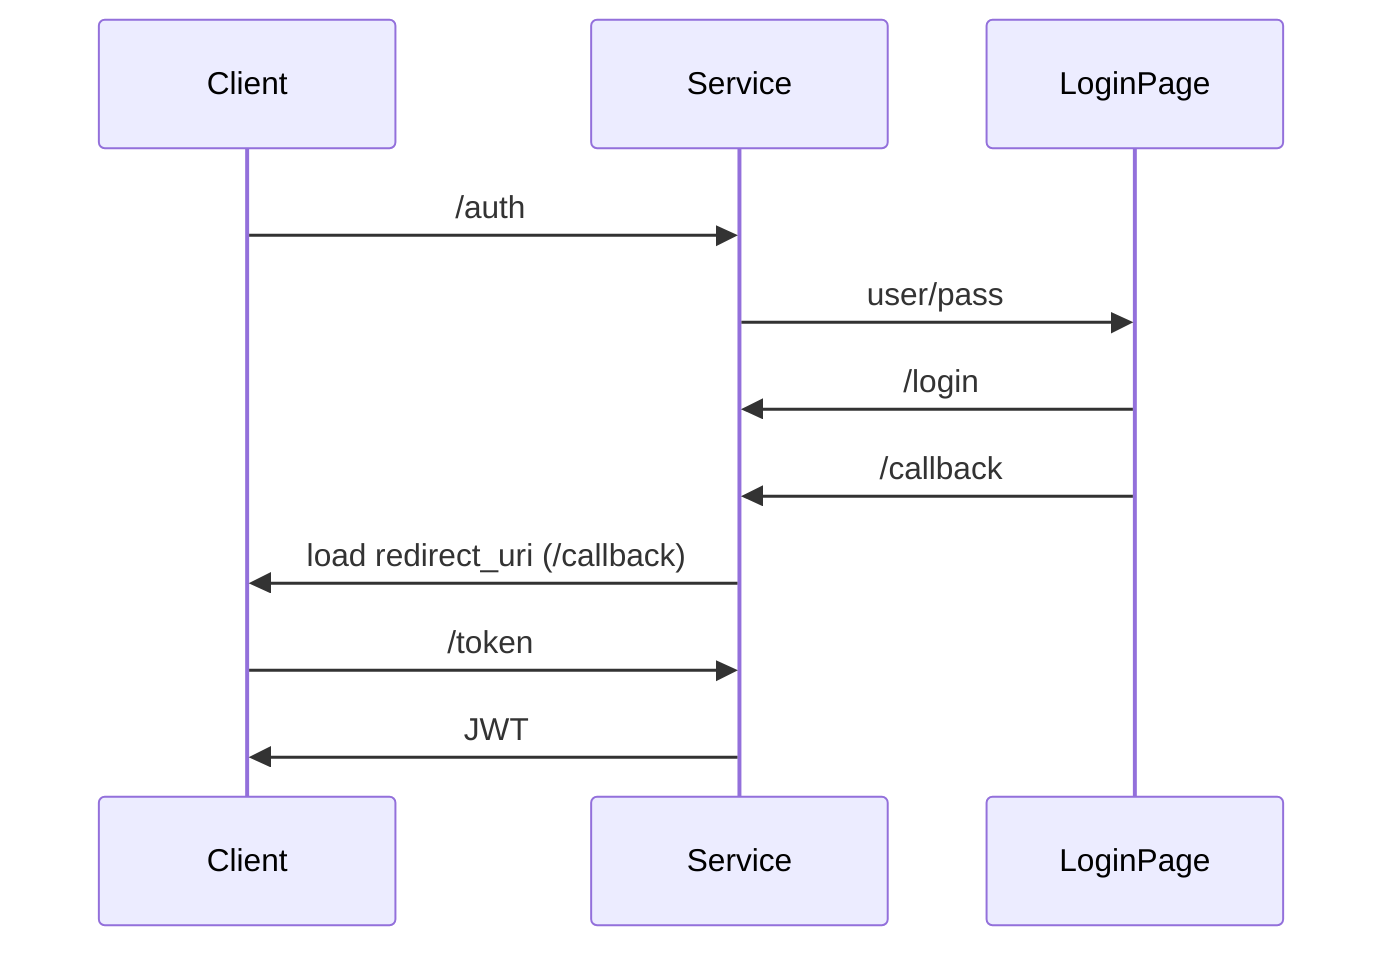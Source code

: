 sequenceDiagram
    Client->>Service: /auth
    Service->>LoginPage: user/pass
    LoginPage->>Service: /login 
    LoginPage->>Service: /callback
    Service->>Client: load redirect_uri (/callback) 
    Client->>Service: /token
    Service->>Client: JWT
